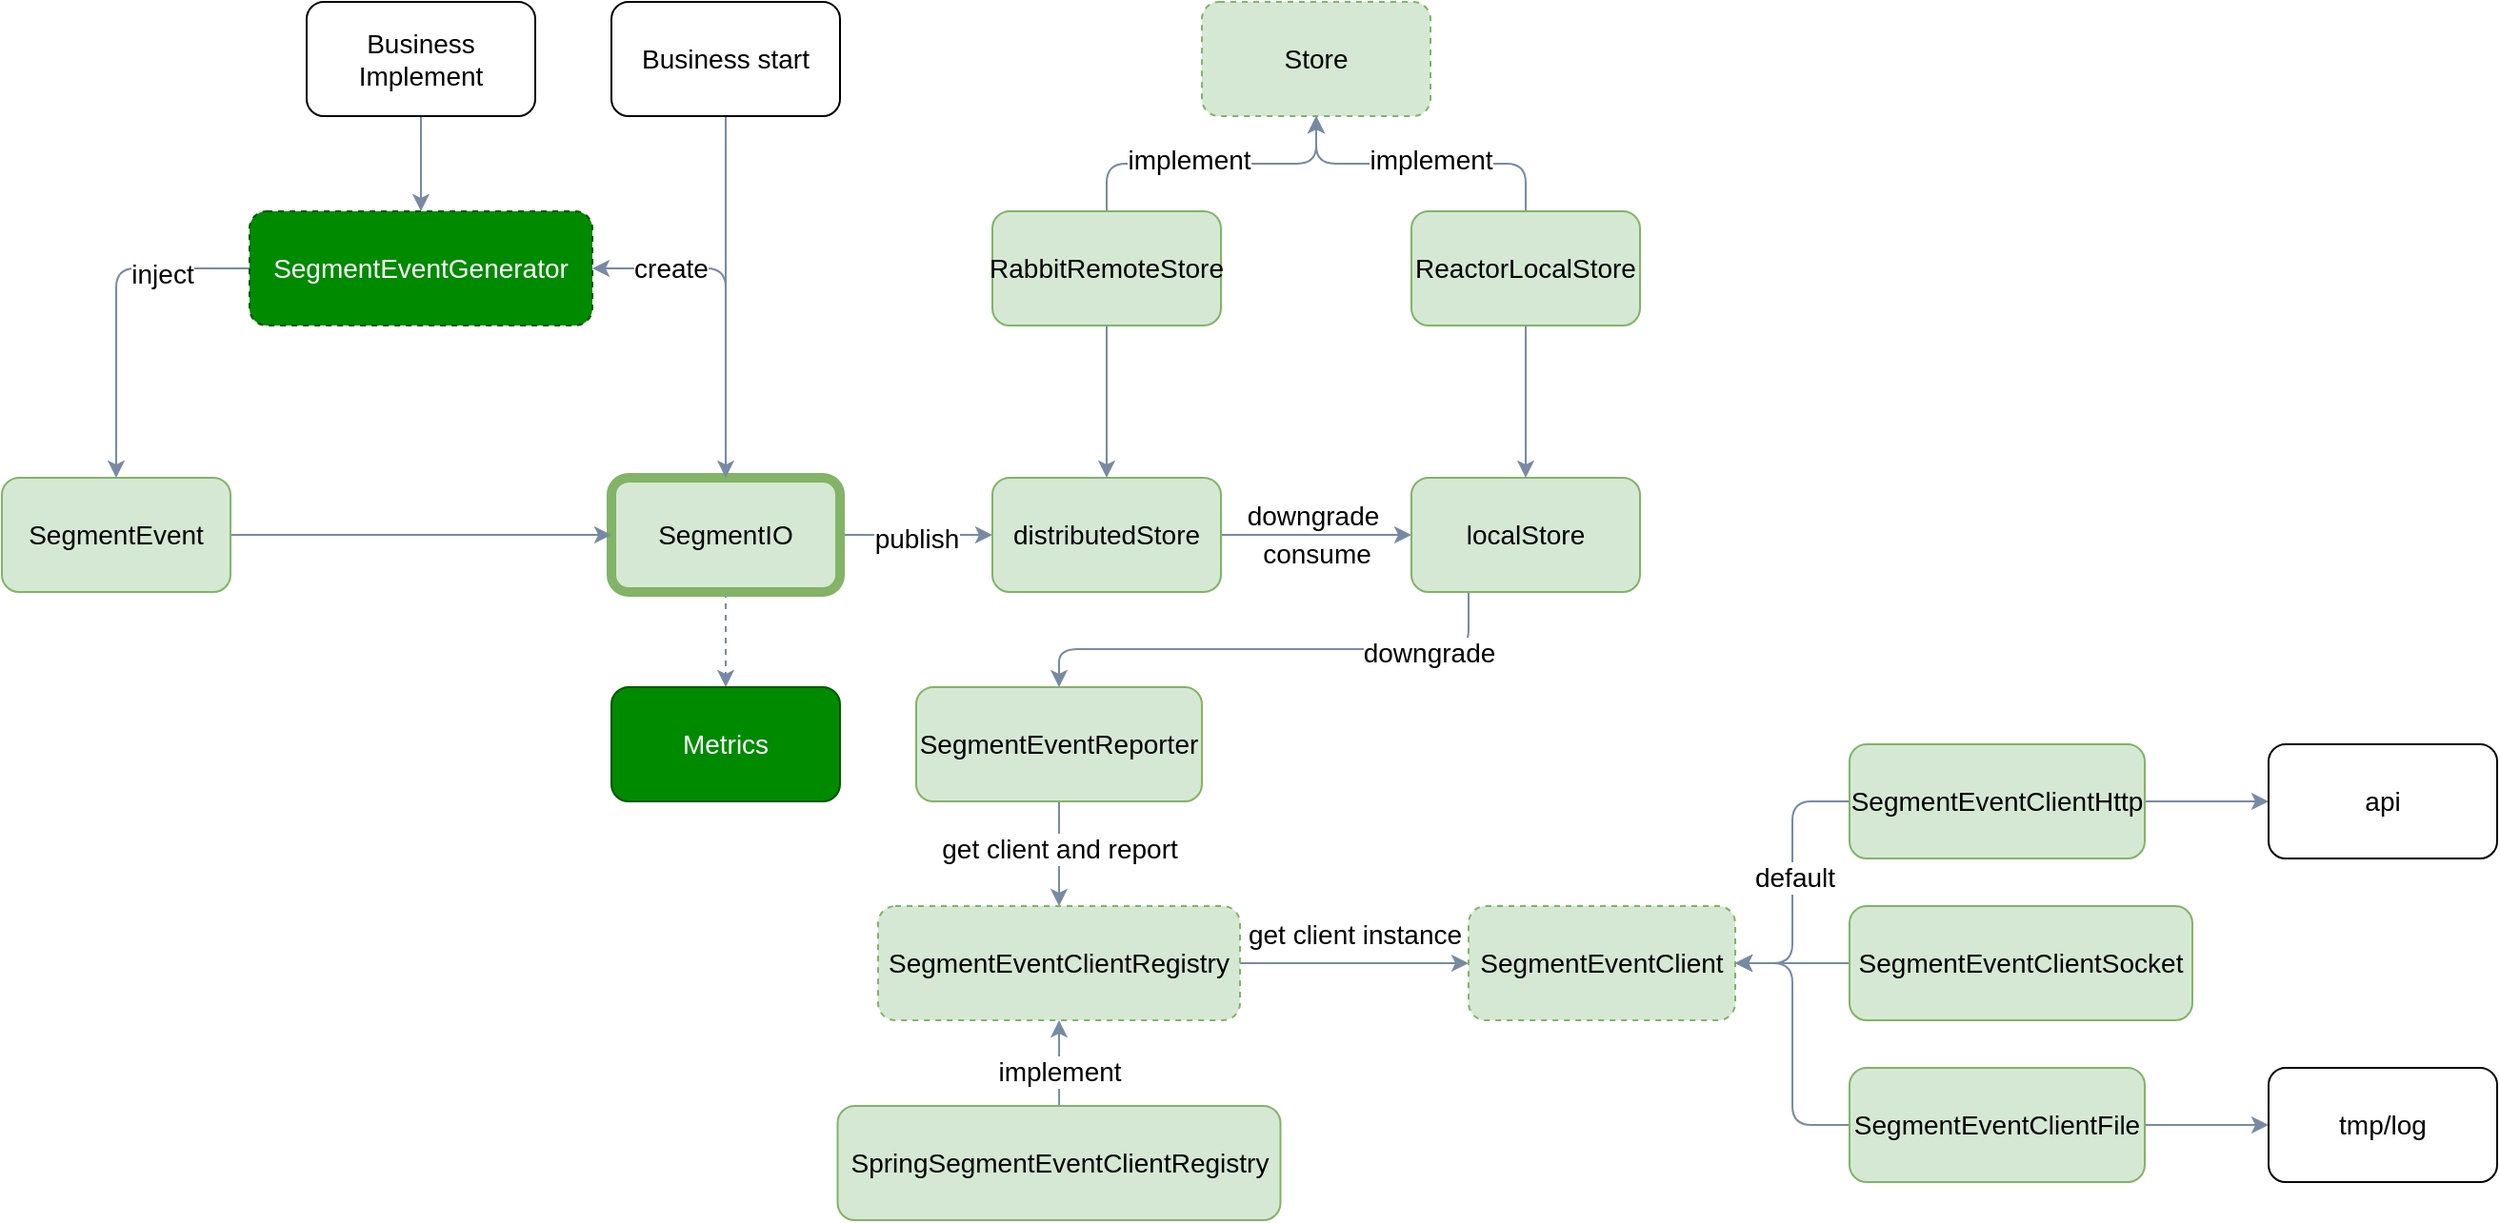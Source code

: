 <mxfile version="22.1.22" type="embed">
  <diagram id="vevjfazSHYjjR7n9vyjY" name="Page-1">
    <mxGraphModel dx="2251" dy="1117" grid="1" gridSize="10" guides="1" tooltips="1" connect="1" arrows="1" fold="1" page="1" pageScale="1" pageWidth="827" pageHeight="1169" math="0" shadow="0">
      <root>
        <mxCell id="0" />
        <mxCell id="1" parent="0" />
        <mxCell id="95" style="edgeStyle=orthogonalEdgeStyle;rounded=1;orthogonalLoop=1;jettySize=auto;html=1;exitX=0.5;exitY=0;exitDx=0;exitDy=0;entryX=1;entryY=0.5;entryDx=0;entryDy=0;strokeColor=#788AA3;fontColor=#000000;fillColor=#B2C9AB;labelBackgroundColor=none;fontSize=14;" parent="1" source="88" target="94" edge="1">
          <mxGeometry relative="1" as="geometry" />
        </mxCell>
        <mxCell id="166" value="create" style="edgeLabel;html=1;align=center;verticalAlign=middle;resizable=0;points=[];fontSize=14;" parent="95" vertex="1" connectable="0">
          <mxGeometry x="0.385" y="-1" relative="1" as="geometry">
            <mxPoint x="-15" y="1" as="offset" />
          </mxGeometry>
        </mxCell>
        <mxCell id="108" style="edgeStyle=orthogonalEdgeStyle;rounded=1;orthogonalLoop=1;jettySize=auto;html=1;exitX=1;exitY=0.5;exitDx=0;exitDy=0;entryX=0;entryY=0.5;entryDx=0;entryDy=0;strokeColor=#788AA3;fontColor=#000000;fillColor=#B2C9AB;labelBackgroundColor=none;fontSize=14;" parent="1" source="88" target="116" edge="1">
          <mxGeometry relative="1" as="geometry" />
        </mxCell>
        <mxCell id="168" value="publish" style="edgeLabel;html=1;align=center;verticalAlign=middle;resizable=0;points=[];fontSize=14;" parent="108" vertex="1" connectable="0">
          <mxGeometry y="-2" relative="1" as="geometry">
            <mxPoint as="offset" />
          </mxGeometry>
        </mxCell>
        <mxCell id="139" style="edgeStyle=orthogonalEdgeStyle;rounded=1;orthogonalLoop=1;jettySize=auto;html=1;strokeColor=#788AA3;fontColor=#000000;fillColor=#B2C9AB;dashed=1;labelBackgroundColor=none;fontSize=14;" parent="1" source="88" target="140" edge="1">
          <mxGeometry relative="1" as="geometry">
            <mxPoint x="-390" y="470" as="targetPoint" />
          </mxGeometry>
        </mxCell>
        <mxCell id="88" value="SegmentIO" style="rounded=1;whiteSpace=wrap;html=1;labelBackgroundColor=none;strokeWidth=5;fillColor=#d5e8d4;strokeColor=#82b366;fontSize=14;" parent="1" vertex="1">
          <mxGeometry x="-450" y="330" width="120" height="60" as="geometry" />
        </mxCell>
        <mxCell id="91" style="edgeStyle=orthogonalEdgeStyle;rounded=1;orthogonalLoop=1;jettySize=auto;html=1;strokeColor=#788AA3;fontColor=#000000;fillColor=#B2C9AB;labelBackgroundColor=none;fontSize=14;" parent="1" source="90" target="88" edge="1">
          <mxGeometry relative="1" as="geometry" />
        </mxCell>
        <mxCell id="90" value="SegmentEvent" style="rounded=1;whiteSpace=wrap;html=1;strokeColor=#82b366;fillColor=#d5e8d4;labelBackgroundColor=none;fontSize=14;" parent="1" vertex="1">
          <mxGeometry x="-770" y="330" width="120" height="60" as="geometry" />
        </mxCell>
        <mxCell id="96" style="edgeStyle=orthogonalEdgeStyle;rounded=1;orthogonalLoop=1;jettySize=auto;html=1;strokeColor=#788AA3;fontColor=#000000;fillColor=#B2C9AB;labelBackgroundColor=none;fontSize=14;" parent="1" source="94" target="90" edge="1">
          <mxGeometry relative="1" as="geometry" />
        </mxCell>
        <mxCell id="167" value="inject" style="edgeLabel;html=1;align=center;verticalAlign=middle;resizable=0;points=[];fontSize=14;" parent="96" vertex="1" connectable="0">
          <mxGeometry x="-0.485" y="3" relative="1" as="geometry">
            <mxPoint as="offset" />
          </mxGeometry>
        </mxCell>
        <mxCell id="94" value="SegmentEventGenerator" style="rounded=1;whiteSpace=wrap;html=1;strokeColor=#005700;fillColor=#008a00;dashed=1;labelBackgroundColor=none;fontSize=14;fontColor=#ffffff;" parent="1" vertex="1">
          <mxGeometry x="-640" y="190" width="180" height="60" as="geometry" />
        </mxCell>
        <mxCell id="101" style="edgeStyle=orthogonalEdgeStyle;rounded=1;orthogonalLoop=1;jettySize=auto;html=1;strokeColor=#788AA3;fontColor=#000000;fillColor=#B2C9AB;labelBackgroundColor=none;fontSize=14;" parent="1" source="100" target="94" edge="1">
          <mxGeometry relative="1" as="geometry" />
        </mxCell>
        <mxCell id="100" value="Business Implement" style="rounded=1;whiteSpace=wrap;html=1;labelBackgroundColor=none;fontSize=14;" parent="1" vertex="1">
          <mxGeometry x="-610" y="80" width="120" height="60" as="geometry" />
        </mxCell>
        <mxCell id="103" style="edgeStyle=orthogonalEdgeStyle;rounded=1;orthogonalLoop=1;jettySize=auto;html=1;entryX=0.5;entryY=0;entryDx=0;entryDy=0;strokeColor=#788AA3;fontColor=#000000;fillColor=#B2C9AB;labelBackgroundColor=none;fontSize=14;" parent="1" source="102" target="88" edge="1">
          <mxGeometry relative="1" as="geometry" />
        </mxCell>
        <mxCell id="102" value="Business start" style="rounded=1;whiteSpace=wrap;html=1;labelBackgroundColor=none;fontSize=14;" parent="1" vertex="1">
          <mxGeometry x="-450" y="80" width="120" height="60" as="geometry" />
        </mxCell>
        <mxCell id="118" style="edgeStyle=orthogonalEdgeStyle;rounded=1;orthogonalLoop=1;jettySize=auto;html=1;exitX=1;exitY=0.5;exitDx=0;exitDy=0;strokeColor=#788AA3;fontColor=#000000;fillColor=#B2C9AB;entryX=0;entryY=0.5;entryDx=0;entryDy=0;labelBackgroundColor=none;fontSize=14;" parent="1" source="116" target="126" edge="1">
          <mxGeometry relative="1" as="geometry">
            <mxPoint x="-30" y="480" as="targetPoint" />
          </mxGeometry>
        </mxCell>
        <mxCell id="171" value="downgrade" style="edgeLabel;html=1;align=center;verticalAlign=middle;resizable=0;points=[];fontSize=14;" parent="118" vertex="1" connectable="0">
          <mxGeometry x="-0.047" y="-1" relative="1" as="geometry">
            <mxPoint y="-11" as="offset" />
          </mxGeometry>
        </mxCell>
        <mxCell id="182" value="consume" style="edgeLabel;html=1;align=center;verticalAlign=middle;resizable=0;points=[];fontSize=14;" parent="118" vertex="1" connectable="0">
          <mxGeometry x="0.013" y="-5" relative="1" as="geometry">
            <mxPoint x="-1" y="5" as="offset" />
          </mxGeometry>
        </mxCell>
        <mxCell id="107" value="Store" style="rounded=1;whiteSpace=wrap;html=1;strokeColor=#82b366;fillColor=#d5e8d4;dashed=1;labelBackgroundColor=none;fontSize=14;" parent="1" vertex="1">
          <mxGeometry x="-140" y="80" width="120" height="60" as="geometry" />
        </mxCell>
        <mxCell id="128" style="edgeStyle=orthogonalEdgeStyle;rounded=1;orthogonalLoop=1;jettySize=auto;html=1;exitX=0.5;exitY=1;exitDx=0;exitDy=0;strokeColor=#788AA3;fontColor=#000000;fillColor=#B2C9AB;labelBackgroundColor=none;fontSize=14;" parent="1" source="111" target="129" edge="1">
          <mxGeometry relative="1" as="geometry">
            <mxPoint x="-60" y="400" as="targetPoint" />
          </mxGeometry>
        </mxCell>
        <mxCell id="173" value="get client and report" style="edgeLabel;html=1;align=center;verticalAlign=middle;resizable=0;points=[];fontSize=14;" parent="128" vertex="1" connectable="0">
          <mxGeometry x="-0.091" relative="1" as="geometry">
            <mxPoint as="offset" />
          </mxGeometry>
        </mxCell>
        <mxCell id="111" value="SegmentEventReporter" style="rounded=1;whiteSpace=wrap;html=1;strokeColor=#82b366;fillColor=#d5e8d4;labelBackgroundColor=none;fontSize=14;" parent="1" vertex="1">
          <mxGeometry x="-290" y="440" width="150" height="60" as="geometry" />
        </mxCell>
        <mxCell id="116" value="distributedStore" style="rounded=1;whiteSpace=wrap;html=1;strokeColor=#82b366;fillColor=#d5e8d4;labelBackgroundColor=none;fontSize=14;" parent="1" vertex="1">
          <mxGeometry x="-250" y="330" width="120" height="60" as="geometry" />
        </mxCell>
        <mxCell id="127" style="edgeStyle=orthogonalEdgeStyle;rounded=1;orthogonalLoop=1;jettySize=auto;html=1;strokeColor=#788AA3;fontColor=#000000;fillColor=#B2C9AB;entryX=0.5;entryY=0;entryDx=0;entryDy=0;labelBackgroundColor=none;fontSize=14;" parent="1" source="126" target="111" edge="1">
          <mxGeometry relative="1" as="geometry">
            <mxPoint y="220" as="targetPoint" />
            <Array as="points">
              <mxPoint y="420" />
              <mxPoint x="-215" y="420" />
            </Array>
          </mxGeometry>
        </mxCell>
        <mxCell id="172" value="downgrade" style="edgeLabel;html=1;align=center;verticalAlign=middle;resizable=0;points=[];fontSize=14;" parent="127" vertex="1" connectable="0">
          <mxGeometry x="-0.615" y="2" relative="1" as="geometry">
            <mxPoint as="offset" />
          </mxGeometry>
        </mxCell>
        <mxCell id="126" value="localStore" style="rounded=1;whiteSpace=wrap;html=1;strokeColor=#82b366;fillColor=#d5e8d4;labelBackgroundColor=none;fontSize=14;" parent="1" vertex="1">
          <mxGeometry x="-30" y="330" width="120" height="60" as="geometry" />
        </mxCell>
        <mxCell id="134" style="edgeStyle=orthogonalEdgeStyle;rounded=1;orthogonalLoop=1;jettySize=auto;html=1;strokeColor=#788AA3;fontColor=#000000;fillColor=#B2C9AB;entryX=0;entryY=0.5;entryDx=0;entryDy=0;labelBackgroundColor=none;fontSize=14;" parent="1" source="129" target="135" edge="1">
          <mxGeometry relative="1" as="geometry">
            <mxPoint x="225" y="470" as="targetPoint" />
          </mxGeometry>
        </mxCell>
        <mxCell id="174" value="get client instance" style="edgeLabel;html=1;align=center;verticalAlign=middle;resizable=0;points=[];fontSize=14;" parent="134" vertex="1" connectable="0">
          <mxGeometry x="-0.422" y="-2" relative="1" as="geometry">
            <mxPoint x="25" y="-17" as="offset" />
          </mxGeometry>
        </mxCell>
        <mxCell id="133" style="edgeStyle=orthogonalEdgeStyle;rounded=1;orthogonalLoop=1;jettySize=auto;html=1;entryX=0.5;entryY=1;entryDx=0;entryDy=0;strokeColor=#788AA3;fontColor=#000000;fillColor=#B2C9AB;labelBackgroundColor=none;fontSize=14;" parent="1" source="132" target="129" edge="1">
          <mxGeometry relative="1" as="geometry" />
        </mxCell>
        <mxCell id="176" value="implement" style="edgeLabel;html=1;align=center;verticalAlign=middle;resizable=0;points=[];fontSize=14;" parent="133" vertex="1" connectable="0">
          <mxGeometry x="-0.202" relative="1" as="geometry">
            <mxPoint as="offset" />
          </mxGeometry>
        </mxCell>
        <mxCell id="129" value="SegmentEventClientRegistry" style="rounded=1;whiteSpace=wrap;html=1;strokeColor=#82b366;fillColor=#d5e8d4;dashed=1;labelBackgroundColor=none;fontSize=14;" parent="1" vertex="1">
          <mxGeometry x="-310" y="555" width="190" height="60" as="geometry" />
        </mxCell>
        <mxCell id="132" value="SpringSegmentEventClientRegistry" style="rounded=1;whiteSpace=wrap;html=1;strokeColor=#82b366;fillColor=#d5e8d4;labelBackgroundColor=none;fontSize=14;" parent="1" vertex="1">
          <mxGeometry x="-331.25" y="660" width="232.5" height="60" as="geometry" />
        </mxCell>
        <mxCell id="135" value="SegmentEventClient" style="rounded=1;whiteSpace=wrap;html=1;strokeColor=#82b366;fillColor=#d5e8d4;dashed=1;labelBackgroundColor=none;fontSize=14;" parent="1" vertex="1">
          <mxGeometry y="555" width="140" height="60" as="geometry" />
        </mxCell>
        <mxCell id="141" style="edgeStyle=orthogonalEdgeStyle;rounded=1;orthogonalLoop=1;jettySize=auto;html=1;entryX=1;entryY=0.5;entryDx=0;entryDy=0;strokeColor=#788AA3;fontColor=#000000;fillColor=#B2C9AB;exitX=0;exitY=0.5;exitDx=0;exitDy=0;labelBackgroundColor=none;fontSize=14;" parent="1" source="137" target="135" edge="1">
          <mxGeometry relative="1" as="geometry" />
        </mxCell>
        <mxCell id="175" value="default" style="edgeLabel;html=1;align=center;verticalAlign=middle;resizable=0;points=[];fontSize=14;" parent="141" vertex="1" connectable="0">
          <mxGeometry x="-0.042" y="1" relative="1" as="geometry">
            <mxPoint as="offset" />
          </mxGeometry>
        </mxCell>
        <mxCell id="148" style="edgeStyle=orthogonalEdgeStyle;rounded=1;orthogonalLoop=1;jettySize=auto;html=1;strokeColor=#788AA3;fontColor=#000000;fillColor=#B2C9AB;labelBackgroundColor=none;fontSize=14;" parent="1" source="137" target="149" edge="1">
          <mxGeometry relative="1" as="geometry">
            <mxPoint x="157.5" y="280" as="targetPoint" />
          </mxGeometry>
        </mxCell>
        <mxCell id="137" value="SegmentEventClientHttp" style="rounded=1;whiteSpace=wrap;html=1;strokeColor=#82b366;fillColor=#d5e8d4;labelBackgroundColor=none;fontSize=14;" parent="1" vertex="1">
          <mxGeometry x="200" y="470" width="155" height="60" as="geometry" />
        </mxCell>
        <mxCell id="140" value="Metrics" style="rounded=1;whiteSpace=wrap;html=1;strokeColor=#005700;fontColor=#ffffff;fillColor=#008a00;labelBackgroundColor=none;fontSize=14;" parent="1" vertex="1">
          <mxGeometry x="-450" y="440" width="120" height="60" as="geometry" />
        </mxCell>
        <mxCell id="143" style="edgeStyle=orthogonalEdgeStyle;rounded=1;orthogonalLoop=1;jettySize=auto;html=1;exitX=0;exitY=0.5;exitDx=0;exitDy=0;entryX=1;entryY=0.5;entryDx=0;entryDy=0;strokeColor=#788AA3;fontColor=#000000;fillColor=#B2C9AB;labelBackgroundColor=none;fontSize=14;" parent="1" source="142" target="135" edge="1">
          <mxGeometry relative="1" as="geometry" />
        </mxCell>
        <mxCell id="153" style="edgeStyle=orthogonalEdgeStyle;rounded=1;orthogonalLoop=1;jettySize=auto;html=1;entryX=1;entryY=0.5;entryDx=0;entryDy=0;strokeColor=#788AA3;fontColor=#000000;fillColor=#B2C9AB;labelBackgroundColor=none;fontSize=14;" parent="1" source="144" target="135" edge="1">
          <mxGeometry relative="1" as="geometry" />
        </mxCell>
        <mxCell id="154" style="edgeStyle=orthogonalEdgeStyle;rounded=1;orthogonalLoop=1;jettySize=auto;html=1;exitX=1;exitY=0.5;exitDx=0;exitDy=0;strokeColor=#788AA3;fontColor=#000000;fillColor=#B2C9AB;labelBackgroundColor=none;fontSize=14;" parent="1" source="144" target="147" edge="1">
          <mxGeometry relative="1" as="geometry" />
        </mxCell>
        <mxCell id="144" value="SegmentEventClientFile" style="rounded=1;whiteSpace=wrap;html=1;strokeColor=#82b366;fillColor=#d5e8d4;labelBackgroundColor=none;fontSize=14;" parent="1" vertex="1">
          <mxGeometry x="200" y="640" width="155" height="60" as="geometry" />
        </mxCell>
        <mxCell id="147" value="tmp/log" style="rounded=1;whiteSpace=wrap;html=1;labelBackgroundColor=none;fontSize=14;" parent="1" vertex="1">
          <mxGeometry x="420" y="640" width="120" height="60" as="geometry" />
        </mxCell>
        <mxCell id="149" value="api" style="rounded=1;whiteSpace=wrap;html=1;labelBackgroundColor=none;fontSize=14;" parent="1" vertex="1">
          <mxGeometry x="420" y="470" width="120" height="60" as="geometry" />
        </mxCell>
        <mxCell id="142" value="SegmentEventClientSocket" style="rounded=1;whiteSpace=wrap;html=1;strokeColor=#82b366;fillColor=#d5e8d4;labelBackgroundColor=none;fontSize=14;" parent="1" vertex="1">
          <mxGeometry x="200" y="555" width="180" height="60" as="geometry" />
        </mxCell>
        <mxCell id="162" style="edgeStyle=orthogonalEdgeStyle;rounded=1;orthogonalLoop=1;jettySize=auto;html=1;labelBackgroundColor=none;strokeColor=#788AA3;fontColor=#000000;fontSize=14;" parent="1" source="161" target="116" edge="1">
          <mxGeometry relative="1" as="geometry" />
        </mxCell>
        <mxCell id="178" style="edgeStyle=elbowEdgeStyle;html=1;entryX=0.5;entryY=1;entryDx=0;entryDy=0;elbow=vertical;strokeColor=#788AA3;" parent="1" source="161" target="107" edge="1">
          <mxGeometry relative="1" as="geometry" />
        </mxCell>
        <mxCell id="181" value="implement" style="edgeLabel;html=1;align=center;verticalAlign=middle;resizable=0;points=[];fontSize=14;" parent="178" vertex="1" connectable="0">
          <mxGeometry x="-0.154" y="2" relative="1" as="geometry">
            <mxPoint as="offset" />
          </mxGeometry>
        </mxCell>
        <mxCell id="161" value="RabbitRemoteStore" style="rounded=1;whiteSpace=wrap;html=1;strokeColor=#82b366;fillColor=#d5e8d4;labelBackgroundColor=none;fontSize=14;" parent="1" vertex="1">
          <mxGeometry x="-250" y="190" width="120" height="60" as="geometry" />
        </mxCell>
        <mxCell id="164" style="edgeStyle=orthogonalEdgeStyle;rounded=1;orthogonalLoop=1;jettySize=auto;html=1;labelBackgroundColor=none;strokeColor=#788AA3;fontColor=#000000;fontSize=14;" parent="1" source="163" target="126" edge="1">
          <mxGeometry relative="1" as="geometry" />
        </mxCell>
        <mxCell id="179" style="edgeStyle=elbowEdgeStyle;html=1;entryX=0.5;entryY=1;entryDx=0;entryDy=0;elbow=vertical;strokeColor=#788AA3;" parent="1" source="163" target="107" edge="1">
          <mxGeometry relative="1" as="geometry" />
        </mxCell>
        <mxCell id="180" value="implement" style="edgeLabel;html=1;align=center;verticalAlign=middle;resizable=0;points=[];fontSize=14;" parent="179" vertex="1" connectable="0">
          <mxGeometry x="0.204" y="-2" relative="1" as="geometry">
            <mxPoint x="21" as="offset" />
          </mxGeometry>
        </mxCell>
        <mxCell id="163" value="ReactorLocalStore" style="rounded=1;whiteSpace=wrap;html=1;strokeColor=#82b366;fillColor=#d5e8d4;labelBackgroundColor=none;fontSize=14;" parent="1" vertex="1">
          <mxGeometry x="-30" y="190" width="120" height="60" as="geometry" />
        </mxCell>
      </root>
    </mxGraphModel>
  </diagram>
</mxfile>
